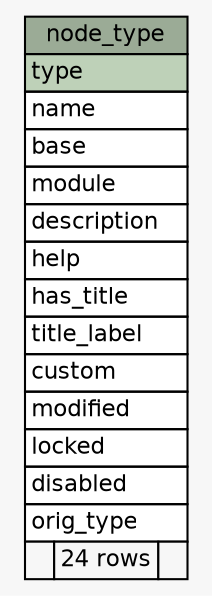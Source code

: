 // dot 2.30.1 on Mac OS X 10.8.3
// SchemaSpy rev 590
digraph "node_type" {
  graph [
    rankdir="RL"
    bgcolor="#f7f7f7"
    nodesep="0.18"
    ranksep="0.46"
    fontname="Helvetica"
    fontsize="11"
  ];
  node [
    fontname="Helvetica"
    fontsize="11"
    shape="plaintext"
  ];
  edge [
    arrowsize="0.8"
  ];
  "node_type" [
    label=<
    <TABLE BORDER="0" CELLBORDER="1" CELLSPACING="0" BGCOLOR="#ffffff">
      <TR><TD COLSPAN="3" BGCOLOR="#9bab96" ALIGN="CENTER">node_type</TD></TR>
      <TR><TD PORT="type" COLSPAN="3" BGCOLOR="#bed1b8" ALIGN="LEFT">type</TD></TR>
      <TR><TD PORT="name" COLSPAN="3" ALIGN="LEFT">name</TD></TR>
      <TR><TD PORT="base" COLSPAN="3" ALIGN="LEFT">base</TD></TR>
      <TR><TD PORT="module" COLSPAN="3" ALIGN="LEFT">module</TD></TR>
      <TR><TD PORT="description" COLSPAN="3" ALIGN="LEFT">description</TD></TR>
      <TR><TD PORT="help" COLSPAN="3" ALIGN="LEFT">help</TD></TR>
      <TR><TD PORT="has_title" COLSPAN="3" ALIGN="LEFT">has_title</TD></TR>
      <TR><TD PORT="title_label" COLSPAN="3" ALIGN="LEFT">title_label</TD></TR>
      <TR><TD PORT="custom" COLSPAN="3" ALIGN="LEFT">custom</TD></TR>
      <TR><TD PORT="modified" COLSPAN="3" ALIGN="LEFT">modified</TD></TR>
      <TR><TD PORT="locked" COLSPAN="3" ALIGN="LEFT">locked</TD></TR>
      <TR><TD PORT="disabled" COLSPAN="3" ALIGN="LEFT">disabled</TD></TR>
      <TR><TD PORT="orig_type" COLSPAN="3" ALIGN="LEFT">orig_type</TD></TR>
      <TR><TD ALIGN="LEFT" BGCOLOR="#f7f7f7">  </TD><TD ALIGN="RIGHT" BGCOLOR="#f7f7f7">24 rows</TD><TD ALIGN="RIGHT" BGCOLOR="#f7f7f7">  </TD></TR>
    </TABLE>>
    URL="tables/node_type.html"
    tooltip="node_type"
  ];
}
